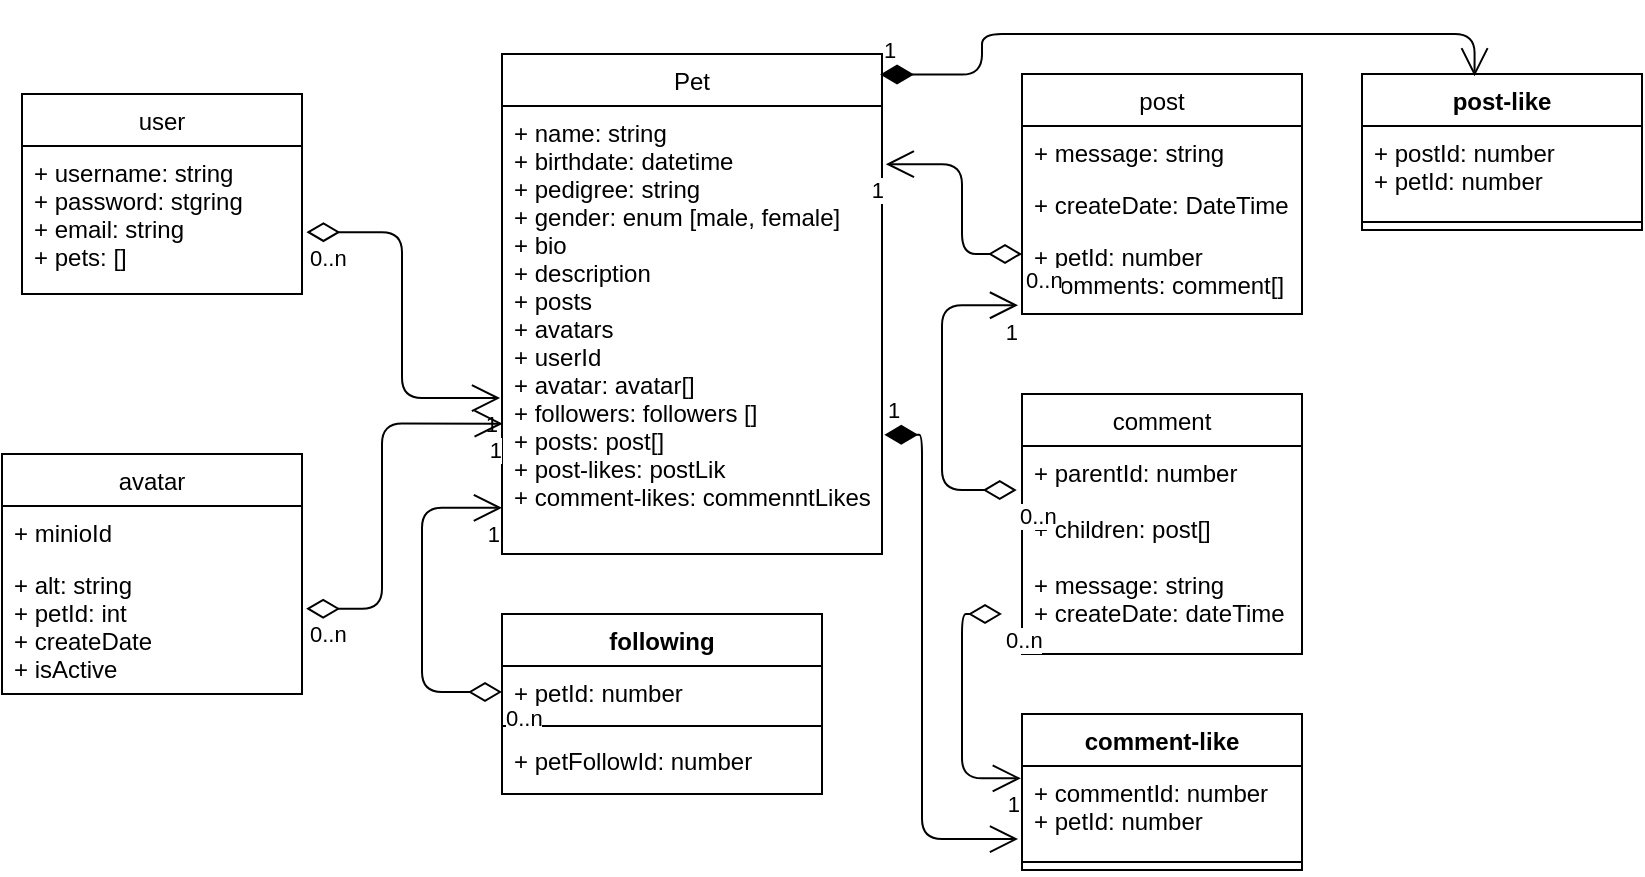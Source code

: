 <mxfile version="15.5.4" type="embed"><diagram id="5BClj8nfw3l01UVWV0xK" name="Page-1"><mxGraphModel dx="1747" dy="1756" grid="1" gridSize="10" guides="1" tooltips="1" connect="1" arrows="1" fold="1" page="1" pageScale="1" pageWidth="850" pageHeight="1100" math="0" shadow="0"><root><mxCell id="0"/><mxCell id="1" parent="0"/><mxCell id="2" value="Pet" style="swimlane;fontStyle=0;childLayout=stackLayout;horizontal=1;startSize=26;fillColor=none;horizontalStack=0;resizeParent=1;resizeParentMax=0;resizeLast=0;collapsible=1;marginBottom=0;" parent="1" vertex="1"><mxGeometry x="-390" y="10" width="190" height="250" as="geometry"/></mxCell><mxCell id="4" value="+ name: string&#10;+ birthdate: datetime&#10;+ pedigree: string&#10;+ gender: enum [male, female]&#10;+ bio&#10;+ description&#10;+ posts&#10;+ avatars&#10;+ userId&#10;+ avatar: avatar[]&#10;+ followers: followers []&#10;+ posts: post[]&#10;+ post-likes: postLik&#10;+ comment-likes: commenntLikes[]" style="text;strokeColor=none;fillColor=none;align=left;verticalAlign=top;spacingLeft=4;spacingRight=4;overflow=hidden;rotatable=0;points=[[0,0.5],[1,0.5]];portConstraint=eastwest;" parent="2" vertex="1"><mxGeometry y="26" width="190" height="224" as="geometry"/></mxCell><mxCell id="6" value="following" style="swimlane;fontStyle=1;align=center;verticalAlign=top;childLayout=stackLayout;horizontal=1;startSize=26;horizontalStack=0;resizeParent=1;resizeParentMax=0;resizeLast=0;collapsible=1;marginBottom=0;" parent="1" vertex="1"><mxGeometry x="-390" y="290" width="160" height="90" as="geometry"><mxRectangle x="-390" y="270" width="90" height="26" as="alternateBounds"/></mxGeometry></mxCell><mxCell id="7" value="+ petId: number" style="text;strokeColor=none;fillColor=none;align=left;verticalAlign=top;spacingLeft=4;spacingRight=4;overflow=hidden;rotatable=0;points=[[0,0.5],[1,0.5]];portConstraint=eastwest;" parent="6" vertex="1"><mxGeometry y="26" width="160" height="26" as="geometry"/></mxCell><mxCell id="8" value="" style="line;strokeWidth=1;fillColor=none;align=left;verticalAlign=middle;spacingTop=-1;spacingLeft=3;spacingRight=3;rotatable=0;labelPosition=right;points=[];portConstraint=eastwest;" parent="6" vertex="1"><mxGeometry y="52" width="160" height="8" as="geometry"/></mxCell><mxCell id="9" value="+ petFollowId: number" style="text;strokeColor=none;fillColor=none;align=left;verticalAlign=top;spacingLeft=4;spacingRight=4;overflow=hidden;rotatable=0;points=[[0,0.5],[1,0.5]];portConstraint=eastwest;" parent="6" vertex="1"><mxGeometry y="60" width="160" height="30" as="geometry"/></mxCell><mxCell id="14" value="comment-like&#10;" style="swimlane;fontStyle=1;align=center;verticalAlign=top;childLayout=stackLayout;horizontal=1;startSize=26;horizontalStack=0;resizeParent=1;resizeParentMax=0;resizeLast=0;collapsible=1;marginBottom=0;" parent="1" vertex="1"><mxGeometry x="-130" y="340" width="140" height="78" as="geometry"/></mxCell><mxCell id="15" value="+ commentId: number&#10;+ petId: number" style="text;strokeColor=none;fillColor=none;align=left;verticalAlign=top;spacingLeft=4;spacingRight=4;overflow=hidden;rotatable=0;points=[[0,0.5],[1,0.5]];portConstraint=eastwest;" parent="14" vertex="1"><mxGeometry y="26" width="140" height="44" as="geometry"/></mxCell><mxCell id="16" value="" style="line;strokeWidth=1;fillColor=none;align=left;verticalAlign=middle;spacingTop=-1;spacingLeft=3;spacingRight=3;rotatable=0;labelPosition=right;points=[];portConstraint=eastwest;" parent="14" vertex="1"><mxGeometry y="70" width="140" height="8" as="geometry"/></mxCell><mxCell id="18" value="comment" style="swimlane;fontStyle=0;childLayout=stackLayout;horizontal=1;startSize=26;fillColor=none;horizontalStack=0;resizeParent=1;resizeParentMax=0;resizeLast=0;collapsible=1;marginBottom=0;" parent="1" vertex="1"><mxGeometry x="-130" y="180" width="140" height="130" as="geometry"/></mxCell><mxCell id="19" value="+ parentId: number&#10;&#10;+ children: post[]&#10;&#10;+ message: string&#10;+ createDate: dateTime" style="text;strokeColor=none;fillColor=none;align=left;verticalAlign=top;spacingLeft=4;spacingRight=4;overflow=hidden;rotatable=0;points=[[0,0.5],[1,0.5]];portConstraint=eastwest;" parent="18" vertex="1"><mxGeometry y="26" width="140" height="104" as="geometry"/></mxCell><mxCell id="26" value="avatar" style="swimlane;fontStyle=0;childLayout=stackLayout;horizontal=1;startSize=26;fillColor=none;horizontalStack=0;resizeParent=1;resizeParentMax=0;resizeLast=0;collapsible=1;marginBottom=0;" parent="1" vertex="1"><mxGeometry x="-640" y="210" width="150" height="120" as="geometry"/></mxCell><mxCell id="27" value="+ minioId" style="text;strokeColor=none;fillColor=none;align=left;verticalAlign=top;spacingLeft=4;spacingRight=4;overflow=hidden;rotatable=0;points=[[0,0.5],[1,0.5]];portConstraint=eastwest;" parent="26" vertex="1"><mxGeometry y="26" width="150" height="26" as="geometry"/></mxCell><mxCell id="28" value="+ alt: string&#10;+ petId: int&#10;+ createDate&#10;+ isActive" style="text;strokeColor=none;fillColor=none;align=left;verticalAlign=top;spacingLeft=4;spacingRight=4;overflow=hidden;rotatable=0;points=[[0,0.5],[1,0.5]];portConstraint=eastwest;" parent="26" vertex="1"><mxGeometry y="52" width="150" height="68" as="geometry"/></mxCell><mxCell id="30" value="user" style="swimlane;fontStyle=0;childLayout=stackLayout;horizontal=1;startSize=26;fillColor=none;horizontalStack=0;resizeParent=1;resizeParentMax=0;resizeLast=0;collapsible=1;marginBottom=0;" parent="1" vertex="1"><mxGeometry x="-630" y="30" width="140" height="100" as="geometry"/></mxCell><mxCell id="33" value="+ username: string&#10;+ password: stgring&#10;+ email: string&#10;+ pets: []&#10;" style="text;strokeColor=none;fillColor=none;align=left;verticalAlign=top;spacingLeft=4;spacingRight=4;overflow=hidden;rotatable=0;points=[[0,0.5],[1,0.5]];portConstraint=eastwest;" parent="30" vertex="1"><mxGeometry y="26" width="140" height="74" as="geometry"/></mxCell><mxCell id="41" value="&lt;br&gt;" style="endArrow=open;html=1;endSize=12;startArrow=diamondThin;startSize=14;startFill=0;edgeStyle=orthogonalEdgeStyle;entryX=-0.005;entryY=0.652;entryDx=0;entryDy=0;entryPerimeter=0;exitX=1.016;exitY=0.582;exitDx=0;exitDy=0;exitPerimeter=0;" parent="1" source="33" target="4" edge="1"><mxGeometry x="0.062" y="50" relative="1" as="geometry"><mxPoint x="-490" y="90" as="sourcePoint"/><mxPoint x="-330" y="90" as="targetPoint"/><mxPoint as="offset"/></mxGeometry></mxCell><mxCell id="42" value="0..n" style="edgeLabel;resizable=0;html=1;align=left;verticalAlign=top;" parent="41" connectable="0" vertex="1"><mxGeometry x="-1" relative="1" as="geometry"/></mxCell><mxCell id="43" value="1" style="edgeLabel;resizable=0;html=1;align=right;verticalAlign=top;" parent="41" connectable="0" vertex="1"><mxGeometry x="1" relative="1" as="geometry"/></mxCell><mxCell id="44" value="" style="endArrow=open;html=1;endSize=12;startArrow=diamondThin;startSize=14;startFill=0;edgeStyle=orthogonalEdgeStyle;entryX=0.002;entryY=0.709;entryDx=0;entryDy=0;entryPerimeter=0;exitX=1.014;exitY=0.373;exitDx=0;exitDy=0;exitPerimeter=0;" parent="1" source="28" target="4" edge="1"><mxGeometry x="0.572" y="30" relative="1" as="geometry"><mxPoint x="-470" y="280" as="sourcePoint"/><mxPoint x="-380" y="200" as="targetPoint"/><Array as="points"><mxPoint x="-450" y="287"/><mxPoint x="-450" y="195"/></Array><mxPoint as="offset"/></mxGeometry></mxCell><mxCell id="45" value="0..n" style="edgeLabel;resizable=0;html=1;align=left;verticalAlign=top;" parent="44" connectable="0" vertex="1"><mxGeometry x="-1" relative="1" as="geometry"/></mxCell><mxCell id="46" value="1" style="edgeLabel;resizable=0;html=1;align=right;verticalAlign=top;" parent="44" connectable="0" vertex="1"><mxGeometry x="1" relative="1" as="geometry"/></mxCell><mxCell id="47" value="" style="endArrow=open;html=1;endSize=12;startArrow=diamondThin;startSize=14;startFill=0;edgeStyle=orthogonalEdgeStyle;entryX=0;entryY=0.897;entryDx=0;entryDy=0;entryPerimeter=0;exitX=0;exitY=0.5;exitDx=0;exitDy=0;" parent="1" source="7" target="4" edge="1"><mxGeometry x="-1" y="-292" relative="1" as="geometry"><mxPoint x="-390" y="311" as="sourcePoint"/><mxPoint x="-380" y="209" as="targetPoint"/><Array as="points"><mxPoint x="-430" y="329"/><mxPoint x="-430" y="237"/></Array><mxPoint x="-250" y="-142" as="offset"/></mxGeometry></mxCell><mxCell id="48" value="0..n" style="edgeLabel;resizable=0;html=1;align=left;verticalAlign=top;" parent="47" connectable="0" vertex="1"><mxGeometry x="-1" relative="1" as="geometry"/></mxCell><mxCell id="49" value="1" style="edgeLabel;resizable=0;html=1;align=right;verticalAlign=top;" parent="47" connectable="0" vertex="1"><mxGeometry x="1" relative="1" as="geometry"/></mxCell><mxCell id="60" value="post" style="swimlane;fontStyle=0;childLayout=stackLayout;horizontal=1;startSize=26;fillColor=none;horizontalStack=0;resizeParent=1;resizeParentMax=0;resizeLast=0;collapsible=1;marginBottom=0;" parent="1" vertex="1"><mxGeometry x="-130" y="20" width="140" height="120" as="geometry"/></mxCell><mxCell id="61" value="+ message: string" style="text;strokeColor=none;fillColor=none;align=left;verticalAlign=top;spacingLeft=4;spacingRight=4;overflow=hidden;rotatable=0;points=[[0,0.5],[1,0.5]];portConstraint=eastwest;" parent="60" vertex="1"><mxGeometry y="26" width="140" height="26" as="geometry"/></mxCell><mxCell id="62" value="+ createDate: DateTime" style="text;strokeColor=none;fillColor=none;align=left;verticalAlign=top;spacingLeft=4;spacingRight=4;overflow=hidden;rotatable=0;points=[[0,0.5],[1,0.5]];portConstraint=eastwest;" parent="60" vertex="1"><mxGeometry y="52" width="140" height="26" as="geometry"/></mxCell><mxCell id="63" value="+ petId: number&#10;+comments: comment[]" style="text;strokeColor=none;fillColor=none;align=left;verticalAlign=top;spacingLeft=4;spacingRight=4;overflow=hidden;rotatable=0;points=[[0,0.5],[1,0.5]];portConstraint=eastwest;" parent="60" vertex="1"><mxGeometry y="78" width="140" height="42" as="geometry"/></mxCell><mxCell id="68" value="" style="endArrow=open;html=1;endSize=12;startArrow=diamondThin;startSize=14;startFill=0;edgeStyle=orthogonalEdgeStyle;entryX=1.01;entryY=0.13;entryDx=0;entryDy=0;entryPerimeter=0;exitX=0;exitY=0.286;exitDx=0;exitDy=0;exitPerimeter=0;" parent="1" source="63" target="4" edge="1"><mxGeometry relative="1" as="geometry"><mxPoint x="-120" y="170" as="sourcePoint"/><mxPoint x="40" y="170" as="targetPoint"/><Array as="points"><mxPoint x="-160" y="110"/><mxPoint x="-160" y="65"/></Array></mxGeometry></mxCell><mxCell id="69" value="0..n" style="edgeLabel;resizable=0;html=1;align=left;verticalAlign=top;" parent="68" connectable="0" vertex="1"><mxGeometry x="-1" relative="1" as="geometry"/></mxCell><mxCell id="70" value="1" style="edgeLabel;resizable=0;html=1;align=right;verticalAlign=top;" parent="68" connectable="0" vertex="1"><mxGeometry x="1" relative="1" as="geometry"/></mxCell><mxCell id="71" value="" style="endArrow=open;html=1;endSize=12;startArrow=diamondThin;startSize=14;startFill=0;edgeStyle=orthogonalEdgeStyle;exitX=-0.019;exitY=0.212;exitDx=0;exitDy=0;exitPerimeter=0;entryX=-0.014;entryY=0.896;entryDx=0;entryDy=0;entryPerimeter=0;" parent="1" source="19" target="63" edge="1"><mxGeometry relative="1" as="geometry"><mxPoint x="-180" y="270" as="sourcePoint"/><mxPoint x="-20" y="270" as="targetPoint"/><Array as="points"><mxPoint x="-170" y="228"/><mxPoint x="-170" y="136"/></Array></mxGeometry></mxCell><mxCell id="72" value="0..n" style="edgeLabel;resizable=0;html=1;align=left;verticalAlign=top;" parent="71" connectable="0" vertex="1"><mxGeometry x="-1" relative="1" as="geometry"/></mxCell><mxCell id="73" value="1" style="edgeLabel;resizable=0;html=1;align=right;verticalAlign=top;" parent="71" connectable="0" vertex="1"><mxGeometry x="1" relative="1" as="geometry"/></mxCell><mxCell id="74" value="" style="endArrow=open;html=1;endSize=12;startArrow=diamondThin;startSize=14;startFill=0;edgeStyle=orthogonalEdgeStyle;entryX=-0.004;entryY=0.14;entryDx=0;entryDy=0;entryPerimeter=0;" parent="1" target="15" edge="1"><mxGeometry relative="1" as="geometry"><mxPoint x="-140" y="290" as="sourcePoint"/><mxPoint x="-20" y="270" as="targetPoint"/><Array as="points"><mxPoint x="-160" y="290"/><mxPoint x="-160" y="372"/></Array></mxGeometry></mxCell><mxCell id="75" value="0..n" style="edgeLabel;resizable=0;html=1;align=left;verticalAlign=top;" parent="74" connectable="0" vertex="1"><mxGeometry x="-1" relative="1" as="geometry"/></mxCell><mxCell id="76" value="1" style="edgeLabel;resizable=0;html=1;align=right;verticalAlign=top;" parent="74" connectable="0" vertex="1"><mxGeometry x="1" relative="1" as="geometry"/></mxCell><mxCell id="80" value="1" style="endArrow=open;html=1;endSize=12;startArrow=diamondThin;startSize=14;startFill=1;edgeStyle=orthogonalEdgeStyle;align=left;verticalAlign=bottom;exitX=1.006;exitY=0.734;exitDx=0;exitDy=0;exitPerimeter=0;entryX=-0.014;entryY=0.83;entryDx=0;entryDy=0;entryPerimeter=0;" parent="1" source="4" target="15" edge="1"><mxGeometry x="-1" y="3" relative="1" as="geometry"><mxPoint x="-180" y="270" as="sourcePoint"/><mxPoint x="-20" y="270" as="targetPoint"/><Array as="points"><mxPoint x="-180" y="200"/><mxPoint x="-180" y="402"/></Array></mxGeometry></mxCell><mxCell id="81" value="post-like&#10;" style="swimlane;fontStyle=1;align=center;verticalAlign=top;childLayout=stackLayout;horizontal=1;startSize=26;horizontalStack=0;resizeParent=1;resizeParentMax=0;resizeLast=0;collapsible=1;marginBottom=0;" parent="1" vertex="1"><mxGeometry x="40" y="20" width="140" height="78" as="geometry"/></mxCell><mxCell id="82" value="+ postId: number&#10;+ petId: number" style="text;strokeColor=none;fillColor=none;align=left;verticalAlign=top;spacingLeft=4;spacingRight=4;overflow=hidden;rotatable=0;points=[[0,0.5],[1,0.5]];portConstraint=eastwest;" parent="81" vertex="1"><mxGeometry y="26" width="140" height="44" as="geometry"/></mxCell><mxCell id="83" value="" style="line;strokeWidth=1;fillColor=none;align=left;verticalAlign=middle;spacingTop=-1;spacingLeft=3;spacingRight=3;rotatable=0;labelPosition=right;points=[];portConstraint=eastwest;" parent="81" vertex="1"><mxGeometry y="70" width="140" height="8" as="geometry"/></mxCell><mxCell id="86" value="1" style="endArrow=open;html=1;endSize=12;startArrow=diamondThin;startSize=14;startFill=1;edgeStyle=orthogonalEdgeStyle;align=left;verticalAlign=bottom;exitX=0.995;exitY=0.041;exitDx=0;exitDy=0;exitPerimeter=0;entryX=0.402;entryY=0.015;entryDx=0;entryDy=0;entryPerimeter=0;" parent="1" source="2" target="81" edge="1"><mxGeometry x="-1" y="3" relative="1" as="geometry"><mxPoint x="-170" y="10" as="sourcePoint"/><mxPoint x="-10" y="10" as="targetPoint"/><Array as="points"><mxPoint x="-150" y="20"/><mxPoint x="-150"/><mxPoint x="96"/></Array></mxGeometry></mxCell></root></mxGraphModel></diagram></mxfile>